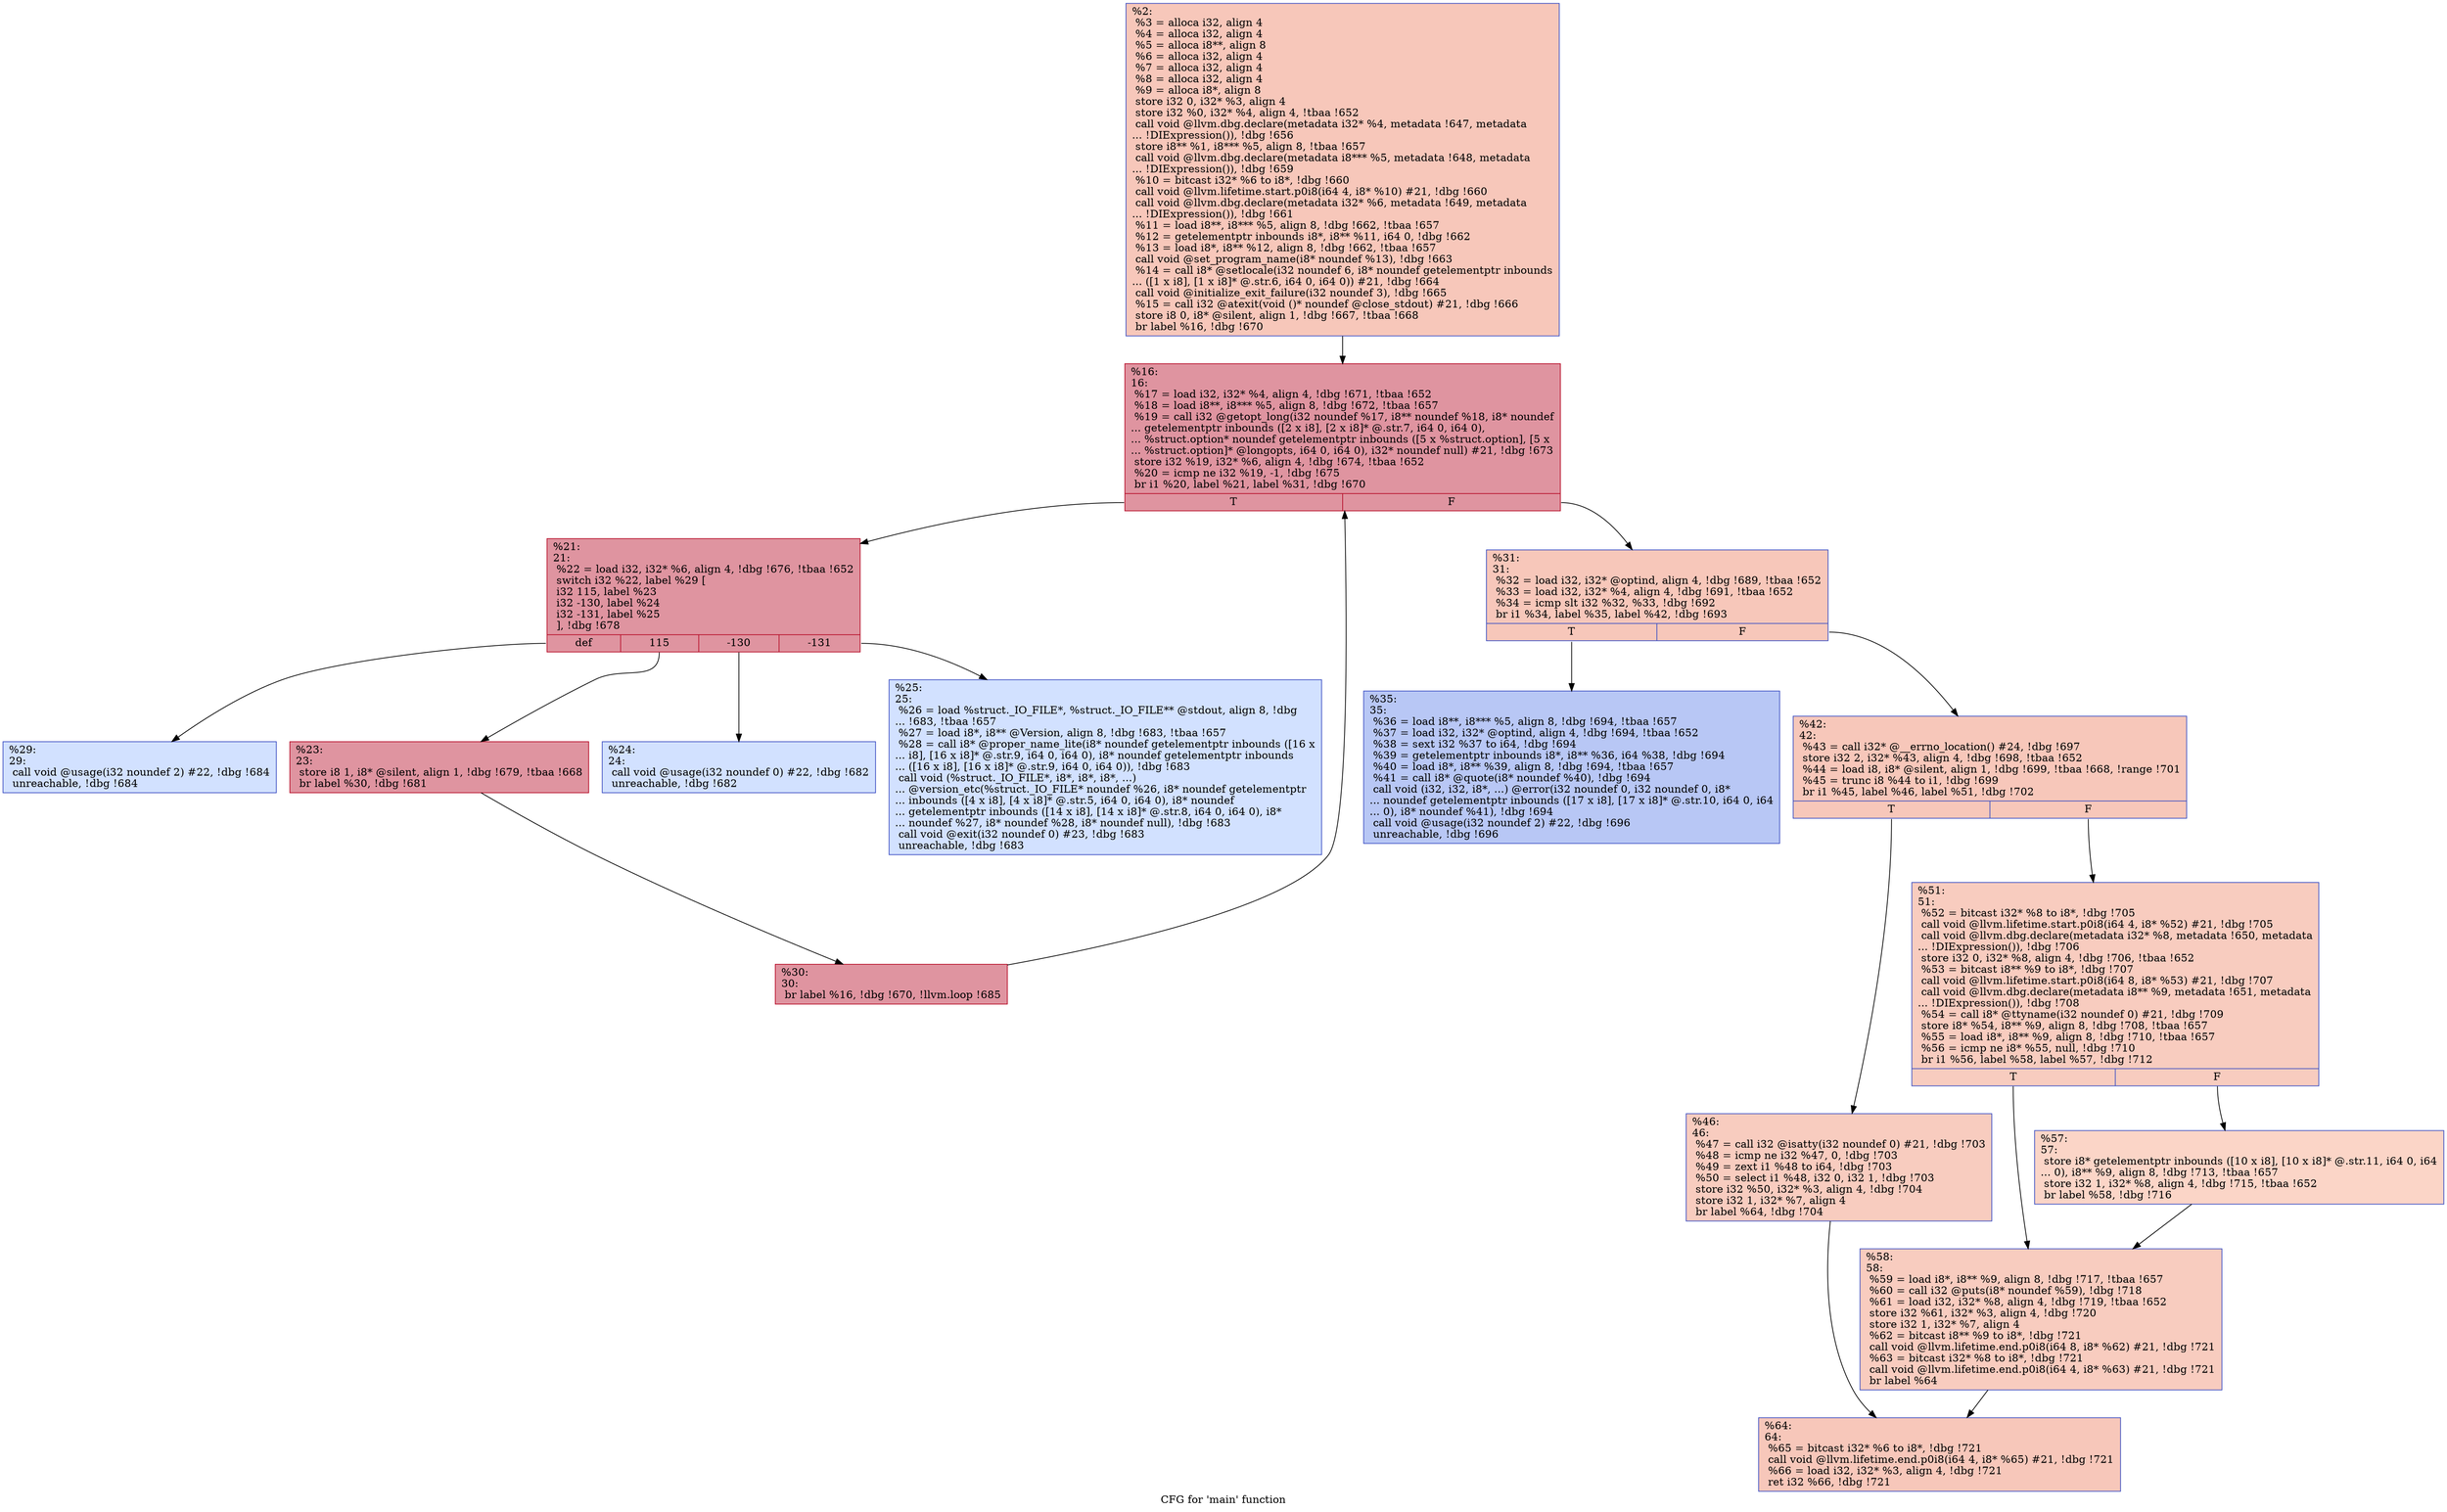 digraph "CFG for 'main' function" {
	label="CFG for 'main' function";

	Node0x2419e00 [shape=record,color="#3d50c3ff", style=filled, fillcolor="#ec7f6370",label="{%2:\l  %3 = alloca i32, align 4\l  %4 = alloca i32, align 4\l  %5 = alloca i8**, align 8\l  %6 = alloca i32, align 4\l  %7 = alloca i32, align 4\l  %8 = alloca i32, align 4\l  %9 = alloca i8*, align 8\l  store i32 0, i32* %3, align 4\l  store i32 %0, i32* %4, align 4, !tbaa !652\l  call void @llvm.dbg.declare(metadata i32* %4, metadata !647, metadata\l... !DIExpression()), !dbg !656\l  store i8** %1, i8*** %5, align 8, !tbaa !657\l  call void @llvm.dbg.declare(metadata i8*** %5, metadata !648, metadata\l... !DIExpression()), !dbg !659\l  %10 = bitcast i32* %6 to i8*, !dbg !660\l  call void @llvm.lifetime.start.p0i8(i64 4, i8* %10) #21, !dbg !660\l  call void @llvm.dbg.declare(metadata i32* %6, metadata !649, metadata\l... !DIExpression()), !dbg !661\l  %11 = load i8**, i8*** %5, align 8, !dbg !662, !tbaa !657\l  %12 = getelementptr inbounds i8*, i8** %11, i64 0, !dbg !662\l  %13 = load i8*, i8** %12, align 8, !dbg !662, !tbaa !657\l  call void @set_program_name(i8* noundef %13), !dbg !663\l  %14 = call i8* @setlocale(i32 noundef 6, i8* noundef getelementptr inbounds\l... ([1 x i8], [1 x i8]* @.str.6, i64 0, i64 0)) #21, !dbg !664\l  call void @initialize_exit_failure(i32 noundef 3), !dbg !665\l  %15 = call i32 @atexit(void ()* noundef @close_stdout) #21, !dbg !666\l  store i8 0, i8* @silent, align 1, !dbg !667, !tbaa !668\l  br label %16, !dbg !670\l}"];
	Node0x2419e00 -> Node0x241b2f0;
	Node0x241b2f0 [shape=record,color="#b70d28ff", style=filled, fillcolor="#b70d2870",label="{%16:\l16:                                               \l  %17 = load i32, i32* %4, align 4, !dbg !671, !tbaa !652\l  %18 = load i8**, i8*** %5, align 8, !dbg !672, !tbaa !657\l  %19 = call i32 @getopt_long(i32 noundef %17, i8** noundef %18, i8* noundef\l... getelementptr inbounds ([2 x i8], [2 x i8]* @.str.7, i64 0, i64 0),\l... %struct.option* noundef getelementptr inbounds ([5 x %struct.option], [5 x\l... %struct.option]* @longopts, i64 0, i64 0), i32* noundef null) #21, !dbg !673\l  store i32 %19, i32* %6, align 4, !dbg !674, !tbaa !652\l  %20 = icmp ne i32 %19, -1, !dbg !675\l  br i1 %20, label %21, label %31, !dbg !670\l|{<s0>T|<s1>F}}"];
	Node0x241b2f0:s0 -> Node0x241b340;
	Node0x241b2f0:s1 -> Node0x245ace0;
	Node0x241b340 [shape=record,color="#b70d28ff", style=filled, fillcolor="#b70d2870",label="{%21:\l21:                                               \l  %22 = load i32, i32* %6, align 4, !dbg !676, !tbaa !652\l  switch i32 %22, label %29 [\l    i32 115, label %23\l    i32 -130, label %24\l    i32 -131, label %25\l  ], !dbg !678\l|{<s0>def|<s1>115|<s2>-130|<s3>-131}}"];
	Node0x241b340:s0 -> Node0x245ac40;
	Node0x241b340:s1 -> Node0x241b390;
	Node0x241b340:s2 -> Node0x245aba0;
	Node0x241b340:s3 -> Node0x245abf0;
	Node0x241b390 [shape=record,color="#b70d28ff", style=filled, fillcolor="#b70d2870",label="{%23:\l23:                                               \l  store i8 1, i8* @silent, align 1, !dbg !679, !tbaa !668\l  br label %30, !dbg !681\l}"];
	Node0x241b390 -> Node0x245ac90;
	Node0x245aba0 [shape=record,color="#3d50c3ff", style=filled, fillcolor="#9abbff70",label="{%24:\l24:                                               \l  call void @usage(i32 noundef 0) #22, !dbg !682\l  unreachable, !dbg !682\l}"];
	Node0x245abf0 [shape=record,color="#3d50c3ff", style=filled, fillcolor="#9abbff70",label="{%25:\l25:                                               \l  %26 = load %struct._IO_FILE*, %struct._IO_FILE** @stdout, align 8, !dbg\l... !683, !tbaa !657\l  %27 = load i8*, i8** @Version, align 8, !dbg !683, !tbaa !657\l  %28 = call i8* @proper_name_lite(i8* noundef getelementptr inbounds ([16 x\l... i8], [16 x i8]* @.str.9, i64 0, i64 0), i8* noundef getelementptr inbounds\l... ([16 x i8], [16 x i8]* @.str.9, i64 0, i64 0)), !dbg !683\l  call void (%struct._IO_FILE*, i8*, i8*, i8*, ...)\l... @version_etc(%struct._IO_FILE* noundef %26, i8* noundef getelementptr\l... inbounds ([4 x i8], [4 x i8]* @.str.5, i64 0, i64 0), i8* noundef\l... getelementptr inbounds ([14 x i8], [14 x i8]* @.str.8, i64 0, i64 0), i8*\l... noundef %27, i8* noundef %28, i8* noundef null), !dbg !683\l  call void @exit(i32 noundef 0) #23, !dbg !683\l  unreachable, !dbg !683\l}"];
	Node0x245ac40 [shape=record,color="#3d50c3ff", style=filled, fillcolor="#9abbff70",label="{%29:\l29:                                               \l  call void @usage(i32 noundef 2) #22, !dbg !684\l  unreachable, !dbg !684\l}"];
	Node0x245ac90 [shape=record,color="#b70d28ff", style=filled, fillcolor="#b70d2870",label="{%30:\l30:                                               \l  br label %16, !dbg !670, !llvm.loop !685\l}"];
	Node0x245ac90 -> Node0x241b2f0;
	Node0x245ace0 [shape=record,color="#3d50c3ff", style=filled, fillcolor="#ec7f6370",label="{%31:\l31:                                               \l  %32 = load i32, i32* @optind, align 4, !dbg !689, !tbaa !652\l  %33 = load i32, i32* %4, align 4, !dbg !691, !tbaa !652\l  %34 = icmp slt i32 %32, %33, !dbg !692\l  br i1 %34, label %35, label %42, !dbg !693\l|{<s0>T|<s1>F}}"];
	Node0x245ace0:s0 -> Node0x245ad30;
	Node0x245ace0:s1 -> Node0x245ad80;
	Node0x245ad30 [shape=record,color="#3d50c3ff", style=filled, fillcolor="#5f7fe870",label="{%35:\l35:                                               \l  %36 = load i8**, i8*** %5, align 8, !dbg !694, !tbaa !657\l  %37 = load i32, i32* @optind, align 4, !dbg !694, !tbaa !652\l  %38 = sext i32 %37 to i64, !dbg !694\l  %39 = getelementptr inbounds i8*, i8** %36, i64 %38, !dbg !694\l  %40 = load i8*, i8** %39, align 8, !dbg !694, !tbaa !657\l  %41 = call i8* @quote(i8* noundef %40), !dbg !694\l  call void (i32, i32, i8*, ...) @error(i32 noundef 0, i32 noundef 0, i8*\l... noundef getelementptr inbounds ([17 x i8], [17 x i8]* @.str.10, i64 0, i64\l... 0), i8* noundef %41), !dbg !694\l  call void @usage(i32 noundef 2) #22, !dbg !696\l  unreachable, !dbg !696\l}"];
	Node0x245ad80 [shape=record,color="#3d50c3ff", style=filled, fillcolor="#ec7f6370",label="{%42:\l42:                                               \l  %43 = call i32* @__errno_location() #24, !dbg !697\l  store i32 2, i32* %43, align 4, !dbg !698, !tbaa !652\l  %44 = load i8, i8* @silent, align 1, !dbg !699, !tbaa !668, !range !701\l  %45 = trunc i8 %44 to i1, !dbg !699\l  br i1 %45, label %46, label %51, !dbg !702\l|{<s0>T|<s1>F}}"];
	Node0x245ad80:s0 -> Node0x245add0;
	Node0x245ad80:s1 -> Node0x245ae20;
	Node0x245add0 [shape=record,color="#3d50c3ff", style=filled, fillcolor="#f08b6e70",label="{%46:\l46:                                               \l  %47 = call i32 @isatty(i32 noundef 0) #21, !dbg !703\l  %48 = icmp ne i32 %47, 0, !dbg !703\l  %49 = zext i1 %48 to i64, !dbg !703\l  %50 = select i1 %48, i32 0, i32 1, !dbg !703\l  store i32 %50, i32* %3, align 4, !dbg !704\l  store i32 1, i32* %7, align 4\l  br label %64, !dbg !704\l}"];
	Node0x245add0 -> Node0x245af10;
	Node0x245ae20 [shape=record,color="#3d50c3ff", style=filled, fillcolor="#f08b6e70",label="{%51:\l51:                                               \l  %52 = bitcast i32* %8 to i8*, !dbg !705\l  call void @llvm.lifetime.start.p0i8(i64 4, i8* %52) #21, !dbg !705\l  call void @llvm.dbg.declare(metadata i32* %8, metadata !650, metadata\l... !DIExpression()), !dbg !706\l  store i32 0, i32* %8, align 4, !dbg !706, !tbaa !652\l  %53 = bitcast i8** %9 to i8*, !dbg !707\l  call void @llvm.lifetime.start.p0i8(i64 8, i8* %53) #21, !dbg !707\l  call void @llvm.dbg.declare(metadata i8** %9, metadata !651, metadata\l... !DIExpression()), !dbg !708\l  %54 = call i8* @ttyname(i32 noundef 0) #21, !dbg !709\l  store i8* %54, i8** %9, align 8, !dbg !708, !tbaa !657\l  %55 = load i8*, i8** %9, align 8, !dbg !710, !tbaa !657\l  %56 = icmp ne i8* %55, null, !dbg !710\l  br i1 %56, label %58, label %57, !dbg !712\l|{<s0>T|<s1>F}}"];
	Node0x245ae20:s0 -> Node0x245aec0;
	Node0x245ae20:s1 -> Node0x245ae70;
	Node0x245ae70 [shape=record,color="#3d50c3ff", style=filled, fillcolor="#f5a08170",label="{%57:\l57:                                               \l  store i8* getelementptr inbounds ([10 x i8], [10 x i8]* @.str.11, i64 0, i64\l... 0), i8** %9, align 8, !dbg !713, !tbaa !657\l  store i32 1, i32* %8, align 4, !dbg !715, !tbaa !652\l  br label %58, !dbg !716\l}"];
	Node0x245ae70 -> Node0x245aec0;
	Node0x245aec0 [shape=record,color="#3d50c3ff", style=filled, fillcolor="#f08b6e70",label="{%58:\l58:                                               \l  %59 = load i8*, i8** %9, align 8, !dbg !717, !tbaa !657\l  %60 = call i32 @puts(i8* noundef %59), !dbg !718\l  %61 = load i32, i32* %8, align 4, !dbg !719, !tbaa !652\l  store i32 %61, i32* %3, align 4, !dbg !720\l  store i32 1, i32* %7, align 4\l  %62 = bitcast i8** %9 to i8*, !dbg !721\l  call void @llvm.lifetime.end.p0i8(i64 8, i8* %62) #21, !dbg !721\l  %63 = bitcast i32* %8 to i8*, !dbg !721\l  call void @llvm.lifetime.end.p0i8(i64 4, i8* %63) #21, !dbg !721\l  br label %64\l}"];
	Node0x245aec0 -> Node0x245af10;
	Node0x245af10 [shape=record,color="#3d50c3ff", style=filled, fillcolor="#ec7f6370",label="{%64:\l64:                                               \l  %65 = bitcast i32* %6 to i8*, !dbg !721\l  call void @llvm.lifetime.end.p0i8(i64 4, i8* %65) #21, !dbg !721\l  %66 = load i32, i32* %3, align 4, !dbg !721\l  ret i32 %66, !dbg !721\l}"];
}
